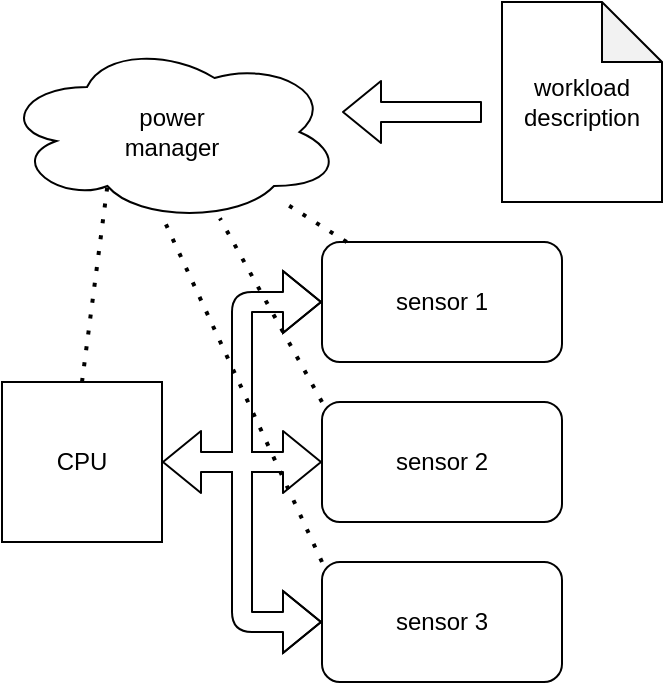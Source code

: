 <mxfile>
    <diagram id="J_-E8iECscZHsoJNrdkX" name="Page-1">
        <mxGraphModel dx="1003" dy="1502" grid="1" gridSize="10" guides="1" tooltips="1" connect="1" arrows="1" fold="1" page="1" pageScale="1" pageWidth="850" pageHeight="1100" math="0" shadow="0">
            <root>
                <mxCell id="0"/>
                <mxCell id="1" parent="0"/>
                <mxCell id="12" value="" style="shape=flexArrow;endArrow=classic;html=1;entryX=0;entryY=0.5;entryDx=0;entryDy=0;startArrow=none;startFill=0;" edge="1" parent="1">
                    <mxGeometry width="50" height="50" relative="1" as="geometry">
                        <mxPoint x="490" y="-360" as="sourcePoint"/>
                        <mxPoint x="530" y="-280" as="targetPoint"/>
                        <Array as="points">
                            <mxPoint x="490" y="-280"/>
                        </Array>
                    </mxGeometry>
                </mxCell>
                <mxCell id="2" value="CPU" style="whiteSpace=wrap;html=1;aspect=fixed;" vertex="1" parent="1">
                    <mxGeometry x="370" y="-400" width="80" height="80" as="geometry"/>
                </mxCell>
                <mxCell id="3" value="sensor 1" style="rounded=1;whiteSpace=wrap;html=1;" vertex="1" parent="1">
                    <mxGeometry x="530" y="-470" width="120" height="60" as="geometry"/>
                </mxCell>
                <mxCell id="4" value="sensor 3" style="rounded=1;whiteSpace=wrap;html=1;" vertex="1" parent="1">
                    <mxGeometry x="530" y="-310" width="120" height="60" as="geometry"/>
                </mxCell>
                <mxCell id="5" value="sensor 2" style="rounded=1;whiteSpace=wrap;html=1;" vertex="1" parent="1">
                    <mxGeometry x="530" y="-390" width="120" height="60" as="geometry"/>
                </mxCell>
                <mxCell id="11" value="" style="shape=flexArrow;endArrow=classic;html=1;entryX=0;entryY=0.5;entryDx=0;entryDy=0;" edge="1" parent="1" target="3">
                    <mxGeometry width="50" height="50" relative="1" as="geometry">
                        <mxPoint x="490" y="-360" as="sourcePoint"/>
                        <mxPoint x="520" y="-440" as="targetPoint"/>
                        <Array as="points">
                            <mxPoint x="490" y="-440"/>
                        </Array>
                    </mxGeometry>
                </mxCell>
                <mxCell id="10" value="" style="shape=flexArrow;endArrow=classic;startArrow=classic;html=1;exitX=1;exitY=0.5;exitDx=0;exitDy=0;entryX=0;entryY=0.5;entryDx=0;entryDy=0;fillColor=default;strokeColor=default;gradientColor=none;" edge="1" parent="1" source="2" target="5">
                    <mxGeometry width="100" height="100" relative="1" as="geometry">
                        <mxPoint x="580" y="-230" as="sourcePoint"/>
                        <mxPoint x="680" y="-330" as="targetPoint"/>
                    </mxGeometry>
                </mxCell>
                <mxCell id="13" value="" style="rounded=0;whiteSpace=wrap;html=1;strokeColor=#FFFFFF;rotation=0;" vertex="1" parent="1">
                    <mxGeometry x="486" y="-381" width="8" height="60" as="geometry"/>
                </mxCell>
                <mxCell id="16" value="power&lt;br&gt;manager" style="ellipse;shape=cloud;whiteSpace=wrap;html=1;strokeColor=#000000;" vertex="1" parent="1">
                    <mxGeometry x="370" y="-570" width="170" height="90" as="geometry"/>
                </mxCell>
                <mxCell id="17" value="" style="endArrow=none;dashed=1;html=1;dashPattern=1 3;strokeWidth=2;strokeColor=default;fillColor=default;gradientColor=none;" edge="1" parent="1" source="3" target="16">
                    <mxGeometry width="50" height="50" relative="1" as="geometry">
                        <mxPoint x="550" y="-390" as="sourcePoint"/>
                        <mxPoint x="600" y="-440" as="targetPoint"/>
                    </mxGeometry>
                </mxCell>
                <mxCell id="18" value="" style="endArrow=none;dashed=1;html=1;dashPattern=1 3;strokeWidth=2;strokeColor=default;fillColor=default;gradientColor=none;exitX=0;exitY=0;exitDx=0;exitDy=0;" edge="1" parent="1" source="5" target="16">
                    <mxGeometry width="50" height="50" relative="1" as="geometry">
                        <mxPoint x="550" y="-390" as="sourcePoint"/>
                        <mxPoint x="600" y="-440" as="targetPoint"/>
                    </mxGeometry>
                </mxCell>
                <mxCell id="19" value="" style="endArrow=none;dashed=1;html=1;dashPattern=1 3;strokeWidth=2;strokeColor=default;fillColor=default;gradientColor=none;entryX=0.469;entryY=0.959;entryDx=0;entryDy=0;entryPerimeter=0;exitX=0;exitY=0;exitDx=0;exitDy=0;" edge="1" parent="1" source="4" target="16">
                    <mxGeometry width="50" height="50" relative="1" as="geometry">
                        <mxPoint x="550" y="-390" as="sourcePoint"/>
                        <mxPoint x="600" y="-440" as="targetPoint"/>
                    </mxGeometry>
                </mxCell>
                <mxCell id="20" value="" style="endArrow=none;dashed=1;html=1;dashPattern=1 3;strokeWidth=2;strokeColor=default;fillColor=default;gradientColor=none;entryX=0.31;entryY=0.8;entryDx=0;entryDy=0;entryPerimeter=0;exitX=0.5;exitY=0;exitDx=0;exitDy=0;" edge="1" parent="1" source="2" target="16">
                    <mxGeometry width="50" height="50" relative="1" as="geometry">
                        <mxPoint x="550" y="-390" as="sourcePoint"/>
                        <mxPoint x="600" y="-440" as="targetPoint"/>
                    </mxGeometry>
                </mxCell>
                <mxCell id="21" value="workload description" style="shape=note;whiteSpace=wrap;html=1;backgroundOutline=1;darkOpacity=0.05;strokeColor=#000000;" vertex="1" parent="1">
                    <mxGeometry x="620" y="-590" width="80" height="100" as="geometry"/>
                </mxCell>
                <mxCell id="22" value="" style="shape=flexArrow;endArrow=classic;html=1;strokeColor=default;fillColor=default;gradientColor=none;" edge="1" parent="1">
                    <mxGeometry width="50" height="50" relative="1" as="geometry">
                        <mxPoint x="610" y="-535" as="sourcePoint"/>
                        <mxPoint x="540" y="-535" as="targetPoint"/>
                    </mxGeometry>
                </mxCell>
            </root>
        </mxGraphModel>
    </diagram>
</mxfile>
